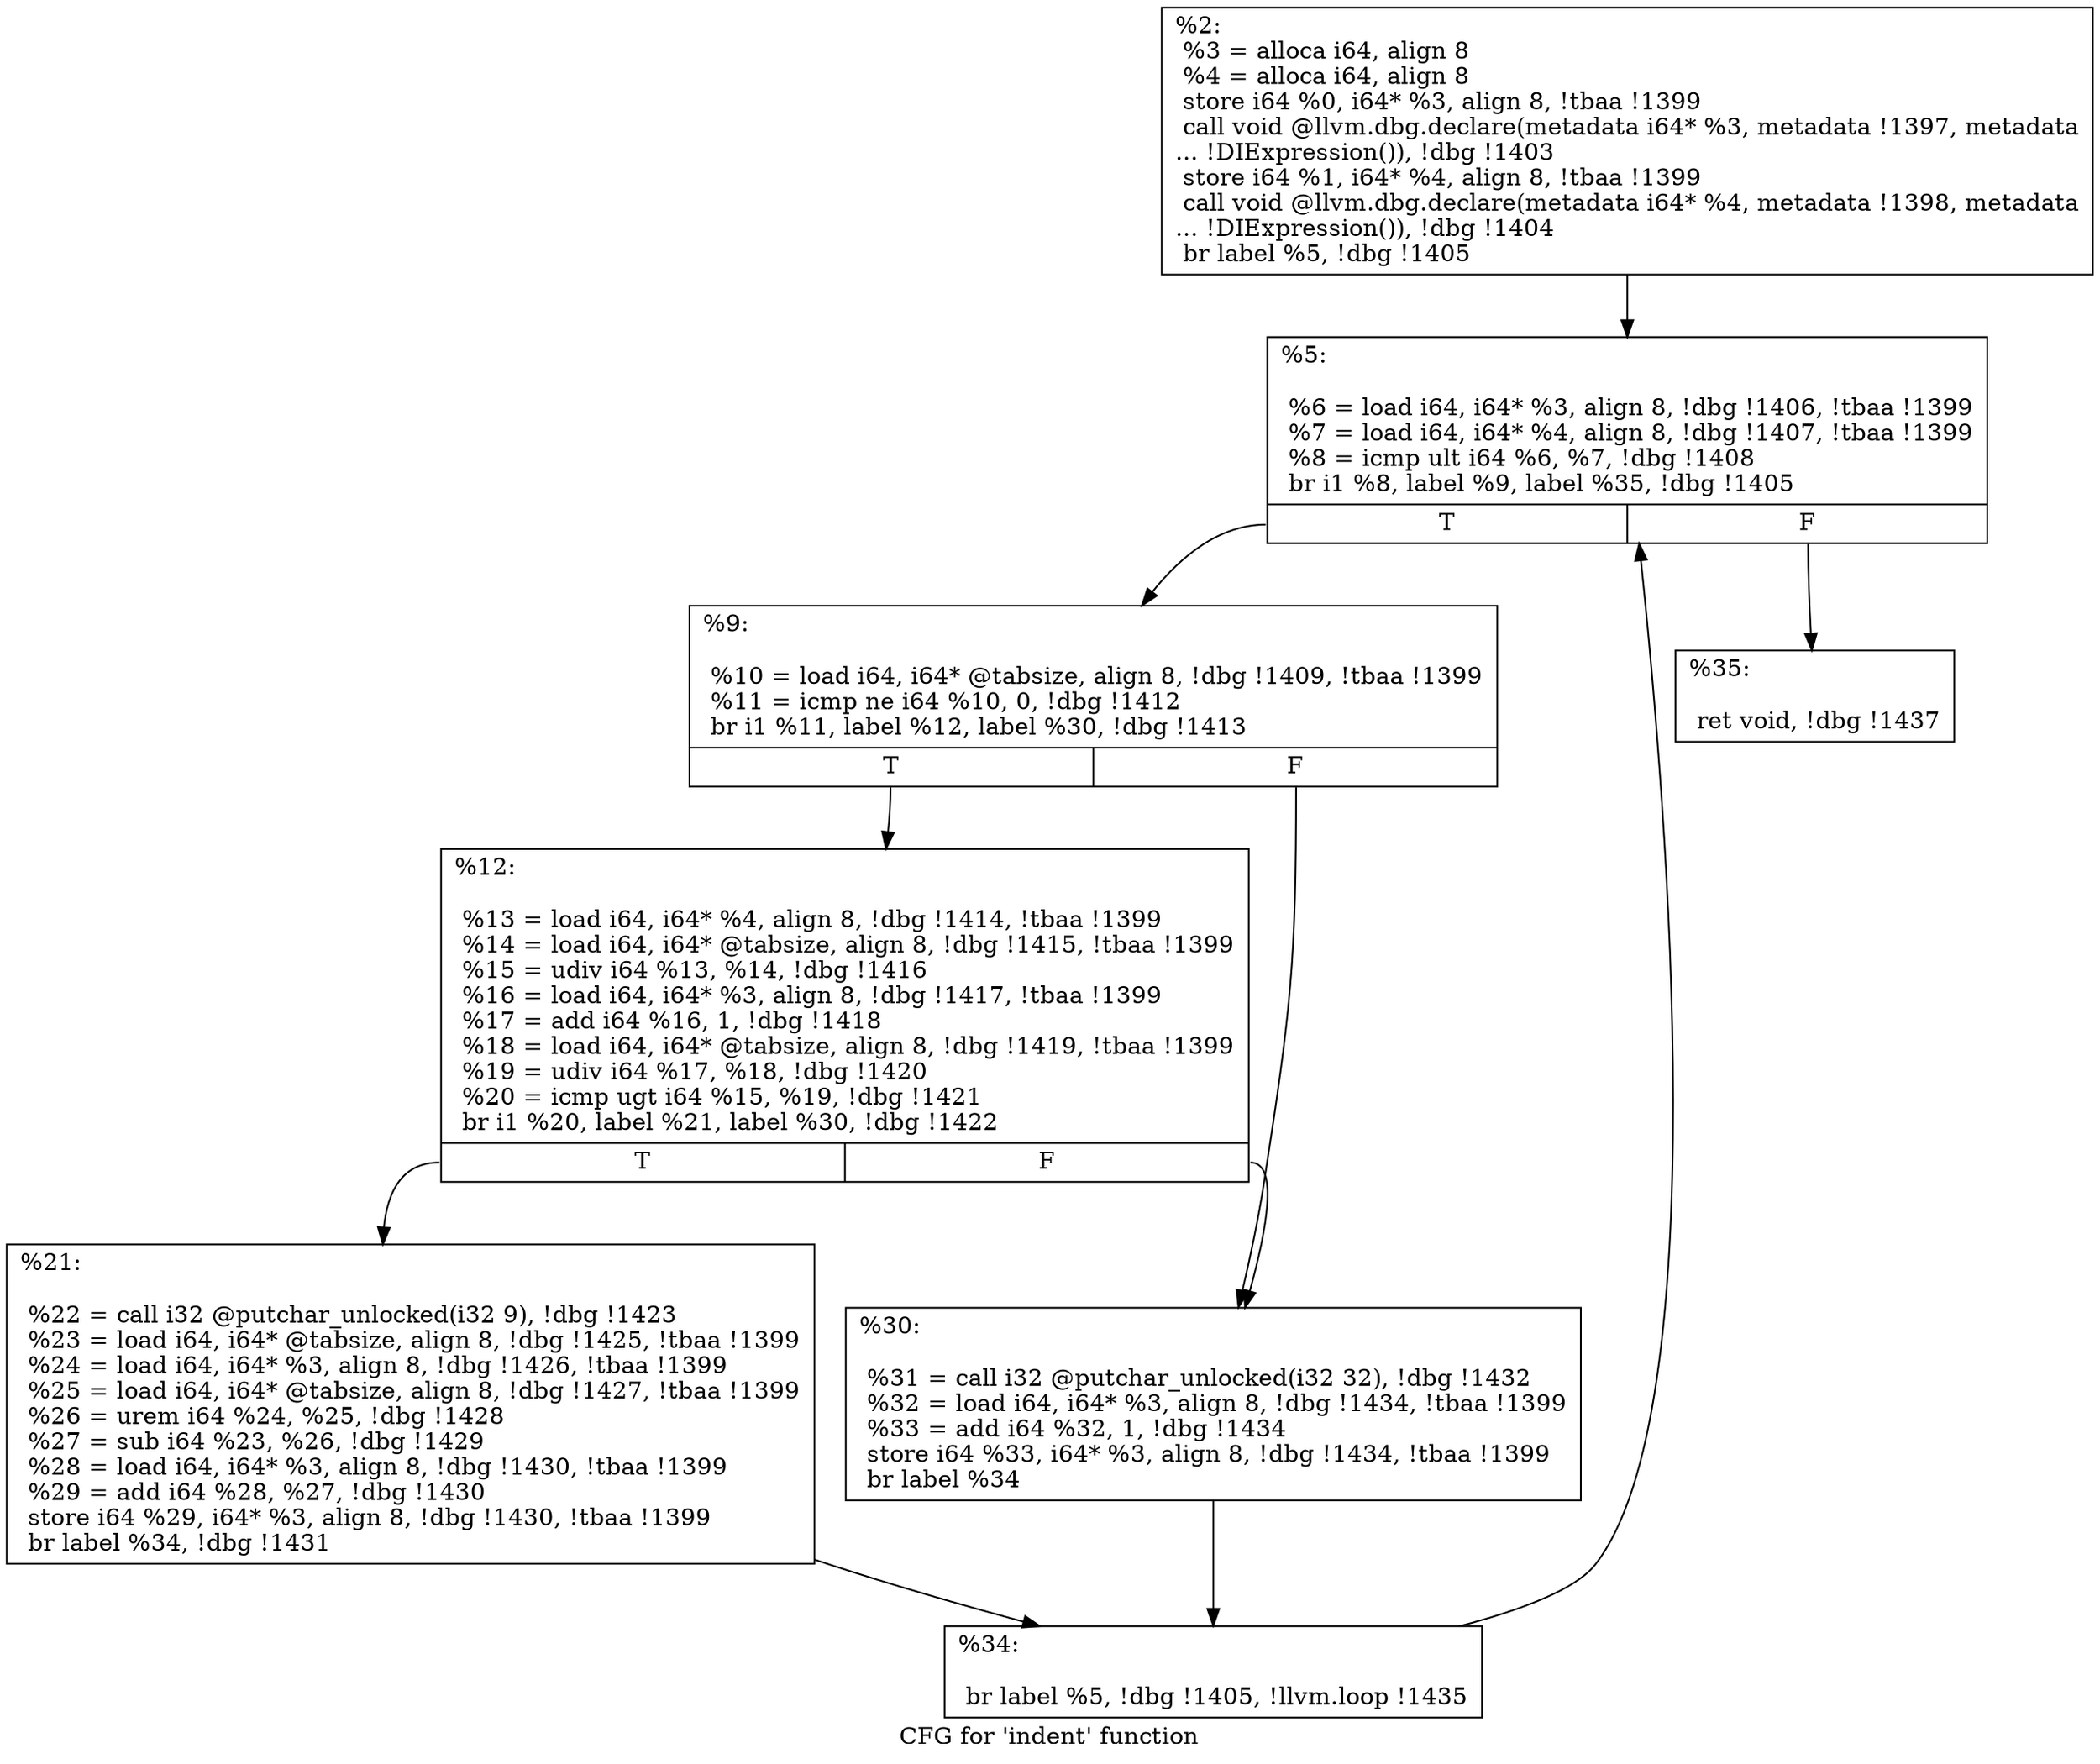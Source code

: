 digraph "CFG for 'indent' function" {
	label="CFG for 'indent' function";

	Node0x23ecef0 [shape=record,label="{%2:\l  %3 = alloca i64, align 8\l  %4 = alloca i64, align 8\l  store i64 %0, i64* %3, align 8, !tbaa !1399\l  call void @llvm.dbg.declare(metadata i64* %3, metadata !1397, metadata\l... !DIExpression()), !dbg !1403\l  store i64 %1, i64* %4, align 8, !tbaa !1399\l  call void @llvm.dbg.declare(metadata i64* %4, metadata !1398, metadata\l... !DIExpression()), !dbg !1404\l  br label %5, !dbg !1405\l}"];
	Node0x23ecef0 -> Node0x23ecf40;
	Node0x23ecf40 [shape=record,label="{%5:\l\l  %6 = load i64, i64* %3, align 8, !dbg !1406, !tbaa !1399\l  %7 = load i64, i64* %4, align 8, !dbg !1407, !tbaa !1399\l  %8 = icmp ult i64 %6, %7, !dbg !1408\l  br i1 %8, label %9, label %35, !dbg !1405\l|{<s0>T|<s1>F}}"];
	Node0x23ecf40:s0 -> Node0x23ecf90;
	Node0x23ecf40:s1 -> Node0x23ed120;
	Node0x23ecf90 [shape=record,label="{%9:\l\l  %10 = load i64, i64* @tabsize, align 8, !dbg !1409, !tbaa !1399\l  %11 = icmp ne i64 %10, 0, !dbg !1412\l  br i1 %11, label %12, label %30, !dbg !1413\l|{<s0>T|<s1>F}}"];
	Node0x23ecf90:s0 -> Node0x23ecfe0;
	Node0x23ecf90:s1 -> Node0x23ed080;
	Node0x23ecfe0 [shape=record,label="{%12:\l\l  %13 = load i64, i64* %4, align 8, !dbg !1414, !tbaa !1399\l  %14 = load i64, i64* @tabsize, align 8, !dbg !1415, !tbaa !1399\l  %15 = udiv i64 %13, %14, !dbg !1416\l  %16 = load i64, i64* %3, align 8, !dbg !1417, !tbaa !1399\l  %17 = add i64 %16, 1, !dbg !1418\l  %18 = load i64, i64* @tabsize, align 8, !dbg !1419, !tbaa !1399\l  %19 = udiv i64 %17, %18, !dbg !1420\l  %20 = icmp ugt i64 %15, %19, !dbg !1421\l  br i1 %20, label %21, label %30, !dbg !1422\l|{<s0>T|<s1>F}}"];
	Node0x23ecfe0:s0 -> Node0x23ed030;
	Node0x23ecfe0:s1 -> Node0x23ed080;
	Node0x23ed030 [shape=record,label="{%21:\l\l  %22 = call i32 @putchar_unlocked(i32 9), !dbg !1423\l  %23 = load i64, i64* @tabsize, align 8, !dbg !1425, !tbaa !1399\l  %24 = load i64, i64* %3, align 8, !dbg !1426, !tbaa !1399\l  %25 = load i64, i64* @tabsize, align 8, !dbg !1427, !tbaa !1399\l  %26 = urem i64 %24, %25, !dbg !1428\l  %27 = sub i64 %23, %26, !dbg !1429\l  %28 = load i64, i64* %3, align 8, !dbg !1430, !tbaa !1399\l  %29 = add i64 %28, %27, !dbg !1430\l  store i64 %29, i64* %3, align 8, !dbg !1430, !tbaa !1399\l  br label %34, !dbg !1431\l}"];
	Node0x23ed030 -> Node0x23ed0d0;
	Node0x23ed080 [shape=record,label="{%30:\l\l  %31 = call i32 @putchar_unlocked(i32 32), !dbg !1432\l  %32 = load i64, i64* %3, align 8, !dbg !1434, !tbaa !1399\l  %33 = add i64 %32, 1, !dbg !1434\l  store i64 %33, i64* %3, align 8, !dbg !1434, !tbaa !1399\l  br label %34\l}"];
	Node0x23ed080 -> Node0x23ed0d0;
	Node0x23ed0d0 [shape=record,label="{%34:\l\l  br label %5, !dbg !1405, !llvm.loop !1435\l}"];
	Node0x23ed0d0 -> Node0x23ecf40;
	Node0x23ed120 [shape=record,label="{%35:\l\l  ret void, !dbg !1437\l}"];
}

